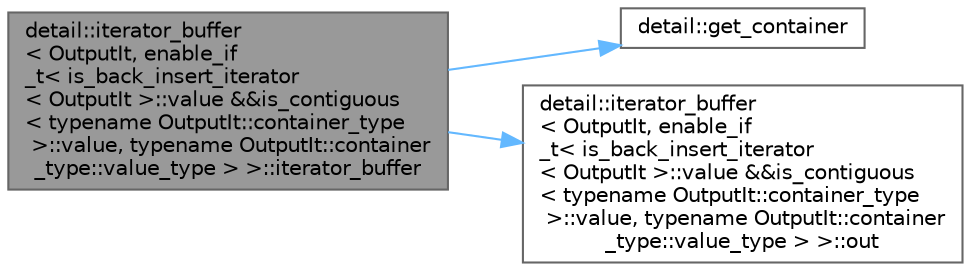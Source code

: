 digraph "detail::iterator_buffer&lt; OutputIt, enable_if_t&lt; is_back_insert_iterator&lt; OutputIt &gt;::value &amp;&amp;is_contiguous&lt; typename OutputIt::container_type &gt;::value, typename OutputIt::container_type::value_type &gt; &gt;::iterator_buffer"
{
 // LATEX_PDF_SIZE
  bgcolor="transparent";
  edge [fontname=Helvetica,fontsize=10,labelfontname=Helvetica,labelfontsize=10];
  node [fontname=Helvetica,fontsize=10,shape=box,height=0.2,width=0.4];
  rankdir="LR";
  Node1 [id="Node000001",label="detail::iterator_buffer\l\< OutputIt, enable_if\l_t\< is_back_insert_iterator\l\< OutputIt \>::value &&is_contiguous\l\< typename OutputIt::container_type\l \>::value, typename OutputIt::container\l_type::value_type \> \>::iterator_buffer",height=0.2,width=0.4,color="gray40", fillcolor="grey60", style="filled", fontcolor="black",tooltip=" "];
  Node1 -> Node2 [id="edge3_Node000001_Node000002",color="steelblue1",style="solid",tooltip=" "];
  Node2 [id="Node000002",label="detail::get_container",height=0.2,width=0.4,color="grey40", fillcolor="white", style="filled",URL="$namespacedetail.html#af62b8ecae06b01578e2c0cca738f3cf4",tooltip=" "];
  Node1 -> Node3 [id="edge4_Node000001_Node000003",color="steelblue1",style="solid",tooltip=" "];
  Node3 [id="Node000003",label="detail::iterator_buffer\l\< OutputIt, enable_if\l_t\< is_back_insert_iterator\l\< OutputIt \>::value &&is_contiguous\l\< typename OutputIt::container_type\l \>::value, typename OutputIt::container\l_type::value_type \> \>::out",height=0.2,width=0.4,color="grey40", fillcolor="white", style="filled",URL="$classdetail_1_1iterator__buffer_3_01_output_it_00_01enable__if__t_3_01is__back__insert__iteratorc14756b7678d539799ac167e35d72bcb.html#acf553d72c94c477c378831ddb8b5bf25",tooltip=" "];
}
